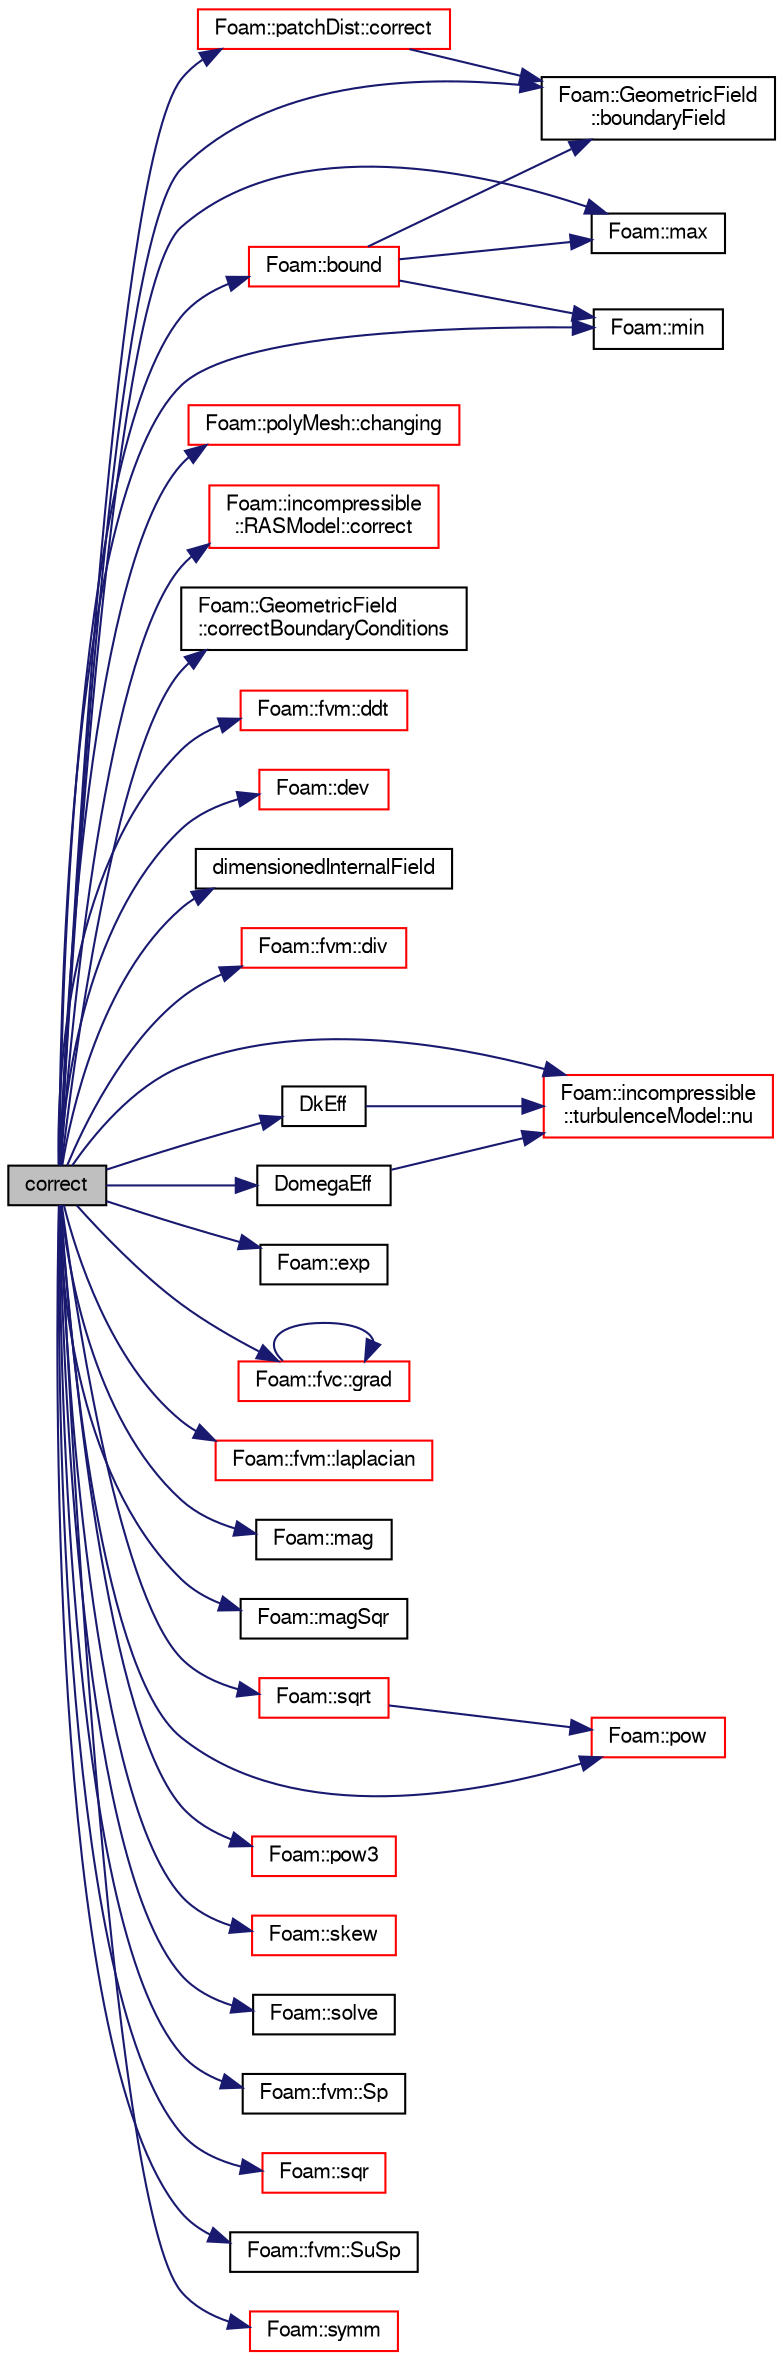 digraph "correct"
{
  bgcolor="transparent";
  edge [fontname="FreeSans",fontsize="10",labelfontname="FreeSans",labelfontsize="10"];
  node [fontname="FreeSans",fontsize="10",shape=record];
  rankdir="LR";
  Node2774 [label="correct",height=0.2,width=0.4,color="black", fillcolor="grey75", style="filled", fontcolor="black"];
  Node2774 -> Node2775 [color="midnightblue",fontsize="10",style="solid",fontname="FreeSans"];
  Node2775 [label="Foam::bound",height=0.2,width=0.4,color="red",URL="$a21124.html#a334b2a2d0ce7997d360f7a018174a077",tooltip="Bound the given scalar field if it has gone unbounded. "];
  Node2775 -> Node2777 [color="midnightblue",fontsize="10",style="solid",fontname="FreeSans"];
  Node2777 [label="Foam::GeometricField\l::boundaryField",height=0.2,width=0.4,color="black",URL="$a22434.html#a3c6c1a789b48ea0c5e8bff64f9c14f2d",tooltip="Return reference to GeometricBoundaryField. "];
  Node2775 -> Node2912 [color="midnightblue",fontsize="10",style="solid",fontname="FreeSans"];
  Node2912 [label="Foam::max",height=0.2,width=0.4,color="black",URL="$a21124.html#ac993e906cf2774ae77e666bc24e81733"];
  Node2775 -> Node2967 [color="midnightblue",fontsize="10",style="solid",fontname="FreeSans"];
  Node2967 [label="Foam::min",height=0.2,width=0.4,color="black",URL="$a21124.html#a253e112ad2d56d96230ff39ea7f442dc"];
  Node2774 -> Node2777 [color="midnightblue",fontsize="10",style="solid",fontname="FreeSans"];
  Node2774 -> Node3089 [color="midnightblue",fontsize="10",style="solid",fontname="FreeSans"];
  Node3089 [label="Foam::polyMesh::changing",height=0.2,width=0.4,color="red",URL="$a27410.html#a5ffdcac7622a1cba91f4f67b058a85b0",tooltip="Is mesh changing (topology changing and/or moving) "];
  Node2774 -> Node3131 [color="midnightblue",fontsize="10",style="solid",fontname="FreeSans"];
  Node3131 [label="Foam::patchDist::correct",height=0.2,width=0.4,color="red",URL="$a22890.html#a3ae44b28050c3aa494c1d8e18cf618c1",tooltip="Correct for mesh geom/topo changes. "];
  Node3131 -> Node2777 [color="midnightblue",fontsize="10",style="solid",fontname="FreeSans"];
  Node2774 -> Node3136 [color="midnightblue",fontsize="10",style="solid",fontname="FreeSans"];
  Node3136 [label="Foam::incompressible\l::RASModel::correct",height=0.2,width=0.4,color="red",URL="$a31074.html#a3ae44b28050c3aa494c1d8e18cf618c1",tooltip="Solve the turbulence equations and correct the turbulence viscosity. "];
  Node2774 -> Node2778 [color="midnightblue",fontsize="10",style="solid",fontname="FreeSans"];
  Node2778 [label="Foam::GeometricField\l::correctBoundaryConditions",height=0.2,width=0.4,color="black",URL="$a22434.html#acaf6878ef900e593c4b20812f1b567d6",tooltip="Correct boundary field. "];
  Node2774 -> Node3140 [color="midnightblue",fontsize="10",style="solid",fontname="FreeSans"];
  Node3140 [label="Foam::fvm::ddt",height=0.2,width=0.4,color="red",URL="$a21135.html#a2d88eca98ab69b84af7ddb96e35f5a44"];
  Node2774 -> Node3141 [color="midnightblue",fontsize="10",style="solid",fontname="FreeSans"];
  Node3141 [label="Foam::dev",height=0.2,width=0.4,color="red",URL="$a21124.html#a042ede1d98e91923a7cc5e14e9f86854"];
  Node2774 -> Node3142 [color="midnightblue",fontsize="10",style="solid",fontname="FreeSans"];
  Node3142 [label="dimensionedInternalField",height=0.2,width=0.4,color="black",URL="$a38438.html#a942cd19121a46cdc649099eb27c74b18"];
  Node2774 -> Node3143 [color="midnightblue",fontsize="10",style="solid",fontname="FreeSans"];
  Node3143 [label="Foam::fvm::div",height=0.2,width=0.4,color="red",URL="$a21135.html#a058dd4757c11ae656c8d576632b33d25"];
  Node2774 -> Node3152 [color="midnightblue",fontsize="10",style="solid",fontname="FreeSans"];
  Node3152 [label="DkEff",height=0.2,width=0.4,color="black",URL="$a31022.html#ae6ab9533bfa95409355a40c2cd864da4",tooltip="Return the effective diffusivity for k. "];
  Node3152 -> Node3153 [color="midnightblue",fontsize="10",style="solid",fontname="FreeSans"];
  Node3153 [label="Foam::incompressible\l::turbulenceModel::nu",height=0.2,width=0.4,color="red",URL="$a31102.html#aa739f3daeda1884fecc84f2b36a24021",tooltip="Return the laminar viscosity. "];
  Node2774 -> Node3164 [color="midnightblue",fontsize="10",style="solid",fontname="FreeSans"];
  Node3164 [label="DomegaEff",height=0.2,width=0.4,color="black",URL="$a31022.html#ad8c0501a20ba16bda1bfed5d16a87145",tooltip="Return the effective diffusivity for omega. "];
  Node3164 -> Node3153 [color="midnightblue",fontsize="10",style="solid",fontname="FreeSans"];
  Node2774 -> Node3165 [color="midnightblue",fontsize="10",style="solid",fontname="FreeSans"];
  Node3165 [label="Foam::exp",height=0.2,width=0.4,color="black",URL="$a21124.html#a12bca6c677fcf0977532179c3cb9bb89"];
  Node2774 -> Node3166 [color="midnightblue",fontsize="10",style="solid",fontname="FreeSans"];
  Node3166 [label="Foam::fvc::grad",height=0.2,width=0.4,color="red",URL="$a21134.html#a7c00ec90ecc15ed3005255e42c52827a"];
  Node3166 -> Node3166 [color="midnightblue",fontsize="10",style="solid",fontname="FreeSans"];
  Node2774 -> Node3168 [color="midnightblue",fontsize="10",style="solid",fontname="FreeSans"];
  Node3168 [label="Foam::fvm::laplacian",height=0.2,width=0.4,color="red",URL="$a21135.html#a05679b154654e47e9f1e2fbd2bc0bae0"];
  Node2774 -> Node2876 [color="midnightblue",fontsize="10",style="solid",fontname="FreeSans"];
  Node2876 [label="Foam::mag",height=0.2,width=0.4,color="black",URL="$a21124.html#a929da2a3fdcf3dacbbe0487d3a330dae"];
  Node2774 -> Node3169 [color="midnightblue",fontsize="10",style="solid",fontname="FreeSans"];
  Node3169 [label="Foam::magSqr",height=0.2,width=0.4,color="black",URL="$a21124.html#ae6fff2c6981e6d9618aa5038e69def6e"];
  Node2774 -> Node2912 [color="midnightblue",fontsize="10",style="solid",fontname="FreeSans"];
  Node2774 -> Node2967 [color="midnightblue",fontsize="10",style="solid",fontname="FreeSans"];
  Node2774 -> Node3153 [color="midnightblue",fontsize="10",style="solid",fontname="FreeSans"];
  Node2774 -> Node3053 [color="midnightblue",fontsize="10",style="solid",fontname="FreeSans"];
  Node3053 [label="Foam::pow",height=0.2,width=0.4,color="red",URL="$a21124.html#a7500c8e9d27a442adc75e287de074c7c"];
  Node2774 -> Node3170 [color="midnightblue",fontsize="10",style="solid",fontname="FreeSans"];
  Node3170 [label="Foam::pow3",height=0.2,width=0.4,color="red",URL="$a21124.html#a2e8f5d970ee4fb466536c3c46bae91fe"];
  Node2774 -> Node3171 [color="midnightblue",fontsize="10",style="solid",fontname="FreeSans"];
  Node3171 [label="Foam::skew",height=0.2,width=0.4,color="red",URL="$a21124.html#aec5060dc82b7727c5935153aa048b2c1"];
  Node2774 -> Node3172 [color="midnightblue",fontsize="10",style="solid",fontname="FreeSans"];
  Node3172 [label="Foam::solve",height=0.2,width=0.4,color="black",URL="$a21124.html#a745114a2fef57ff2df3946017d4dec34",tooltip="Solve returning the solution statistics given convergence tolerance. "];
  Node2774 -> Node3173 [color="midnightblue",fontsize="10",style="solid",fontname="FreeSans"];
  Node3173 [label="Foam::fvm::Sp",height=0.2,width=0.4,color="black",URL="$a21135.html#a67e0938495ebeac7ad57361957720554"];
  Node2774 -> Node3174 [color="midnightblue",fontsize="10",style="solid",fontname="FreeSans"];
  Node3174 [label="Foam::sqr",height=0.2,width=0.4,color="red",URL="$a21124.html#a277dc11c581d53826ab5090b08f3b17b"];
  Node2774 -> Node3175 [color="midnightblue",fontsize="10",style="solid",fontname="FreeSans"];
  Node3175 [label="Foam::sqrt",height=0.2,width=0.4,color="red",URL="$a21124.html#a8616bd62eebf2342a80222fecb1bda71"];
  Node3175 -> Node3053 [color="midnightblue",fontsize="10",style="solid",fontname="FreeSans"];
  Node2774 -> Node3176 [color="midnightblue",fontsize="10",style="solid",fontname="FreeSans"];
  Node3176 [label="Foam::fvm::SuSp",height=0.2,width=0.4,color="black",URL="$a21135.html#afbc5644dc62f3adaff3848482484e0a6"];
  Node2774 -> Node3177 [color="midnightblue",fontsize="10",style="solid",fontname="FreeSans"];
  Node3177 [label="Foam::symm",height=0.2,width=0.4,color="red",URL="$a21124.html#a112755faabb5ff081d7a25a936a1d3c4"];
}
